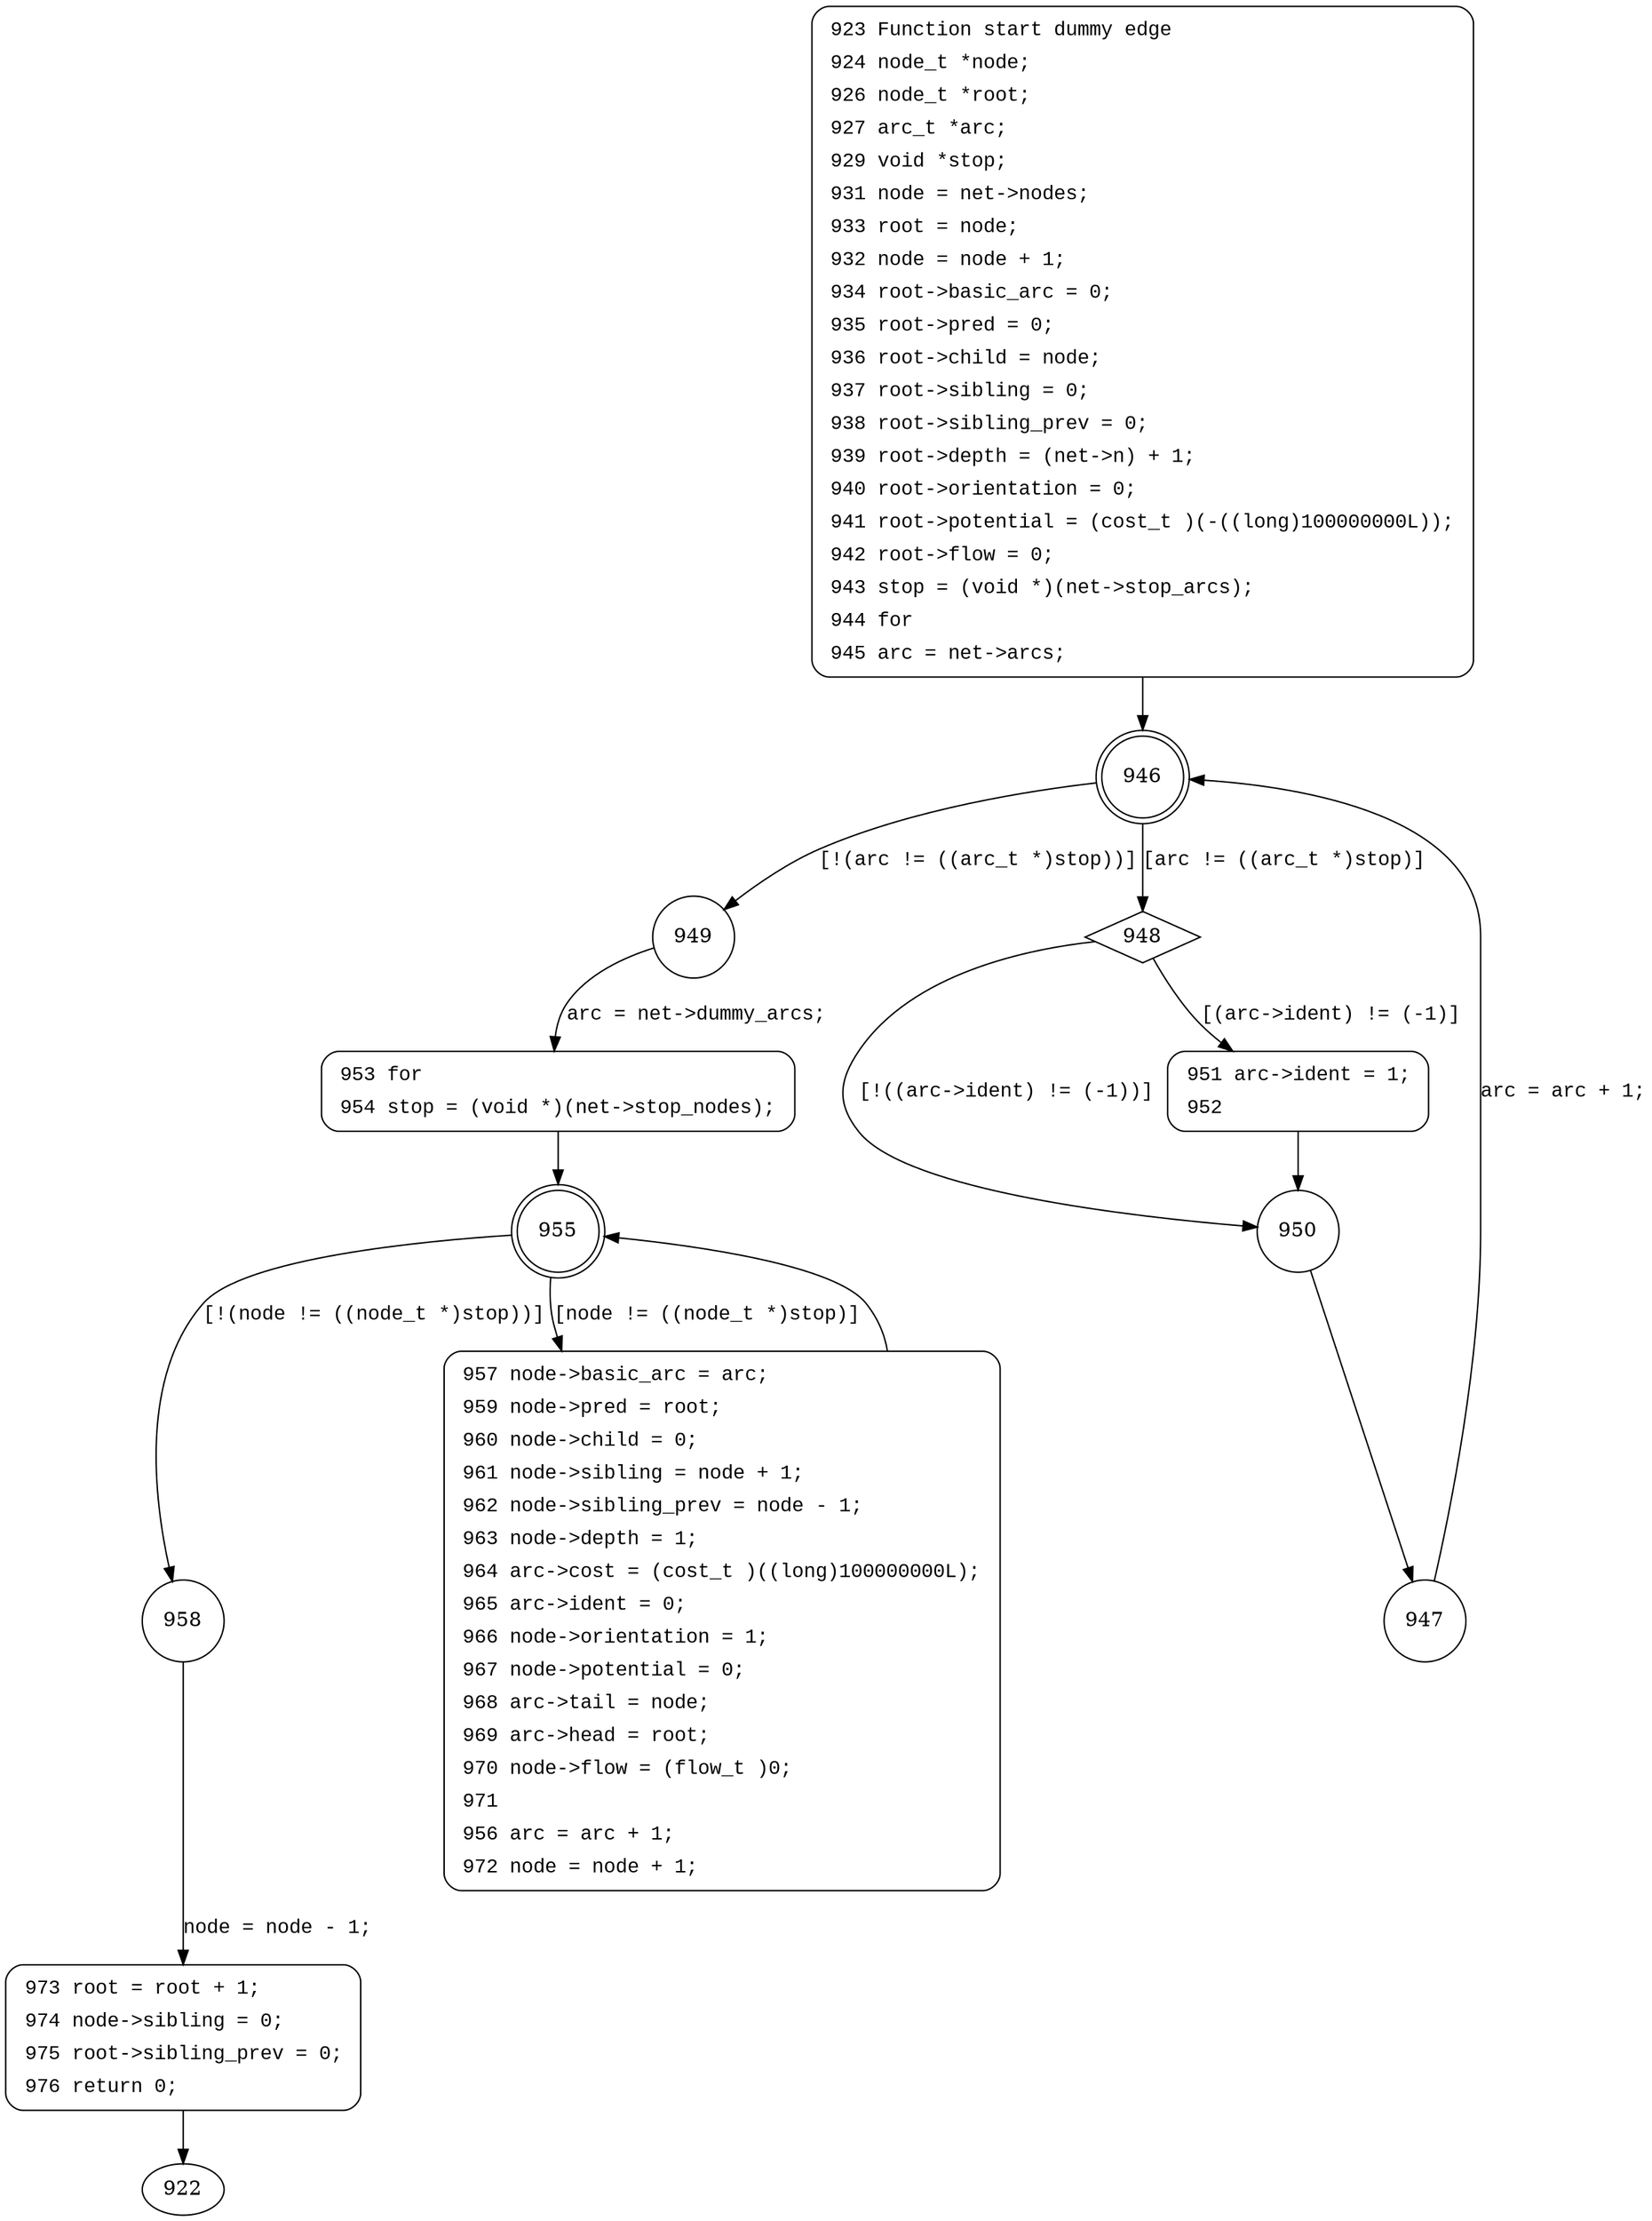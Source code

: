 digraph primal_start_artificial {
946 [shape="doublecircle"]
949 [shape="circle"]
948 [shape="diamond"]
950 [shape="circle"]
951 [shape="circle"]
947 [shape="circle"]
953 [shape="circle"]
955 [shape="doublecircle"]
958 [shape="circle"]
957 [shape="circle"]
973 [shape="circle"]
923 [style="filled,bold" penwidth="1" fillcolor="white" fontname="Courier New" shape="Mrecord" label=<<table border="0" cellborder="0" cellpadding="3" bgcolor="white"><tr><td align="right">923</td><td align="left">Function start dummy edge</td></tr><tr><td align="right">924</td><td align="left">node_t *node;</td></tr><tr><td align="right">926</td><td align="left">node_t *root;</td></tr><tr><td align="right">927</td><td align="left">arc_t *arc;</td></tr><tr><td align="right">929</td><td align="left">void *stop;</td></tr><tr><td align="right">931</td><td align="left">node = net-&gt;nodes;</td></tr><tr><td align="right">933</td><td align="left">root = node;</td></tr><tr><td align="right">932</td><td align="left">node = node + 1;</td></tr><tr><td align="right">934</td><td align="left">root-&gt;basic_arc = 0;</td></tr><tr><td align="right">935</td><td align="left">root-&gt;pred = 0;</td></tr><tr><td align="right">936</td><td align="left">root-&gt;child = node;</td></tr><tr><td align="right">937</td><td align="left">root-&gt;sibling = 0;</td></tr><tr><td align="right">938</td><td align="left">root-&gt;sibling_prev = 0;</td></tr><tr><td align="right">939</td><td align="left">root-&gt;depth = (net-&gt;n) + 1;</td></tr><tr><td align="right">940</td><td align="left">root-&gt;orientation = 0;</td></tr><tr><td align="right">941</td><td align="left">root-&gt;potential = (cost_t )(-((long)100000000L));</td></tr><tr><td align="right">942</td><td align="left">root-&gt;flow = 0;</td></tr><tr><td align="right">943</td><td align="left">stop = (void *)(net-&gt;stop_arcs);</td></tr><tr><td align="right">944</td><td align="left">for</td></tr><tr><td align="right">945</td><td align="left">arc = net-&gt;arcs;</td></tr></table>>]
923 -> 946[label=""]
951 [style="filled,bold" penwidth="1" fillcolor="white" fontname="Courier New" shape="Mrecord" label=<<table border="0" cellborder="0" cellpadding="3" bgcolor="white"><tr><td align="right">951</td><td align="left">arc-&gt;ident = 1;</td></tr><tr><td align="right">952</td><td align="left"></td></tr></table>>]
951 -> 950[label=""]
953 [style="filled,bold" penwidth="1" fillcolor="white" fontname="Courier New" shape="Mrecord" label=<<table border="0" cellborder="0" cellpadding="3" bgcolor="white"><tr><td align="right">953</td><td align="left">for</td></tr><tr><td align="right">954</td><td align="left">stop = (void *)(net-&gt;stop_nodes);</td></tr></table>>]
953 -> 955[label=""]
957 [style="filled,bold" penwidth="1" fillcolor="white" fontname="Courier New" shape="Mrecord" label=<<table border="0" cellborder="0" cellpadding="3" bgcolor="white"><tr><td align="right">957</td><td align="left">node-&gt;basic_arc = arc;</td></tr><tr><td align="right">959</td><td align="left">node-&gt;pred = root;</td></tr><tr><td align="right">960</td><td align="left">node-&gt;child = 0;</td></tr><tr><td align="right">961</td><td align="left">node-&gt;sibling = node + 1;</td></tr><tr><td align="right">962</td><td align="left">node-&gt;sibling_prev = node - 1;</td></tr><tr><td align="right">963</td><td align="left">node-&gt;depth = 1;</td></tr><tr><td align="right">964</td><td align="left">arc-&gt;cost = (cost_t )((long)100000000L);</td></tr><tr><td align="right">965</td><td align="left">arc-&gt;ident = 0;</td></tr><tr><td align="right">966</td><td align="left">node-&gt;orientation = 1;</td></tr><tr><td align="right">967</td><td align="left">node-&gt;potential = 0;</td></tr><tr><td align="right">968</td><td align="left">arc-&gt;tail = node;</td></tr><tr><td align="right">969</td><td align="left">arc-&gt;head = root;</td></tr><tr><td align="right">970</td><td align="left">node-&gt;flow = (flow_t )0;</td></tr><tr><td align="right">971</td><td align="left"></td></tr><tr><td align="right">956</td><td align="left">arc = arc + 1;</td></tr><tr><td align="right">972</td><td align="left">node = node + 1;</td></tr></table>>]
957 -> 955[label=""]
973 [style="filled,bold" penwidth="1" fillcolor="white" fontname="Courier New" shape="Mrecord" label=<<table border="0" cellborder="0" cellpadding="3" bgcolor="white"><tr><td align="right">973</td><td align="left">root = root + 1;</td></tr><tr><td align="right">974</td><td align="left">node-&gt;sibling = 0;</td></tr><tr><td align="right">975</td><td align="left">root-&gt;sibling_prev = 0;</td></tr><tr><td align="right">976</td><td align="left">return 0;</td></tr></table>>]
973 -> 922[label=""]
946 -> 949 [label="[!(arc != ((arc_t *)stop))]" fontname="Courier New"]
946 -> 948 [label="[arc != ((arc_t *)stop)]" fontname="Courier New"]
948 -> 950 [label="[!((arc->ident) != (-1))]" fontname="Courier New"]
948 -> 951 [label="[(arc->ident) != (-1)]" fontname="Courier New"]
950 -> 947 [label="" fontname="Courier New"]
949 -> 953 [label="arc = net->dummy_arcs;" fontname="Courier New"]
955 -> 958 [label="[!(node != ((node_t *)stop))]" fontname="Courier New"]
955 -> 957 [label="[node != ((node_t *)stop)]" fontname="Courier New"]
958 -> 973 [label="node = node - 1;" fontname="Courier New"]
947 -> 946 [label="arc = arc + 1;" fontname="Courier New"]
}